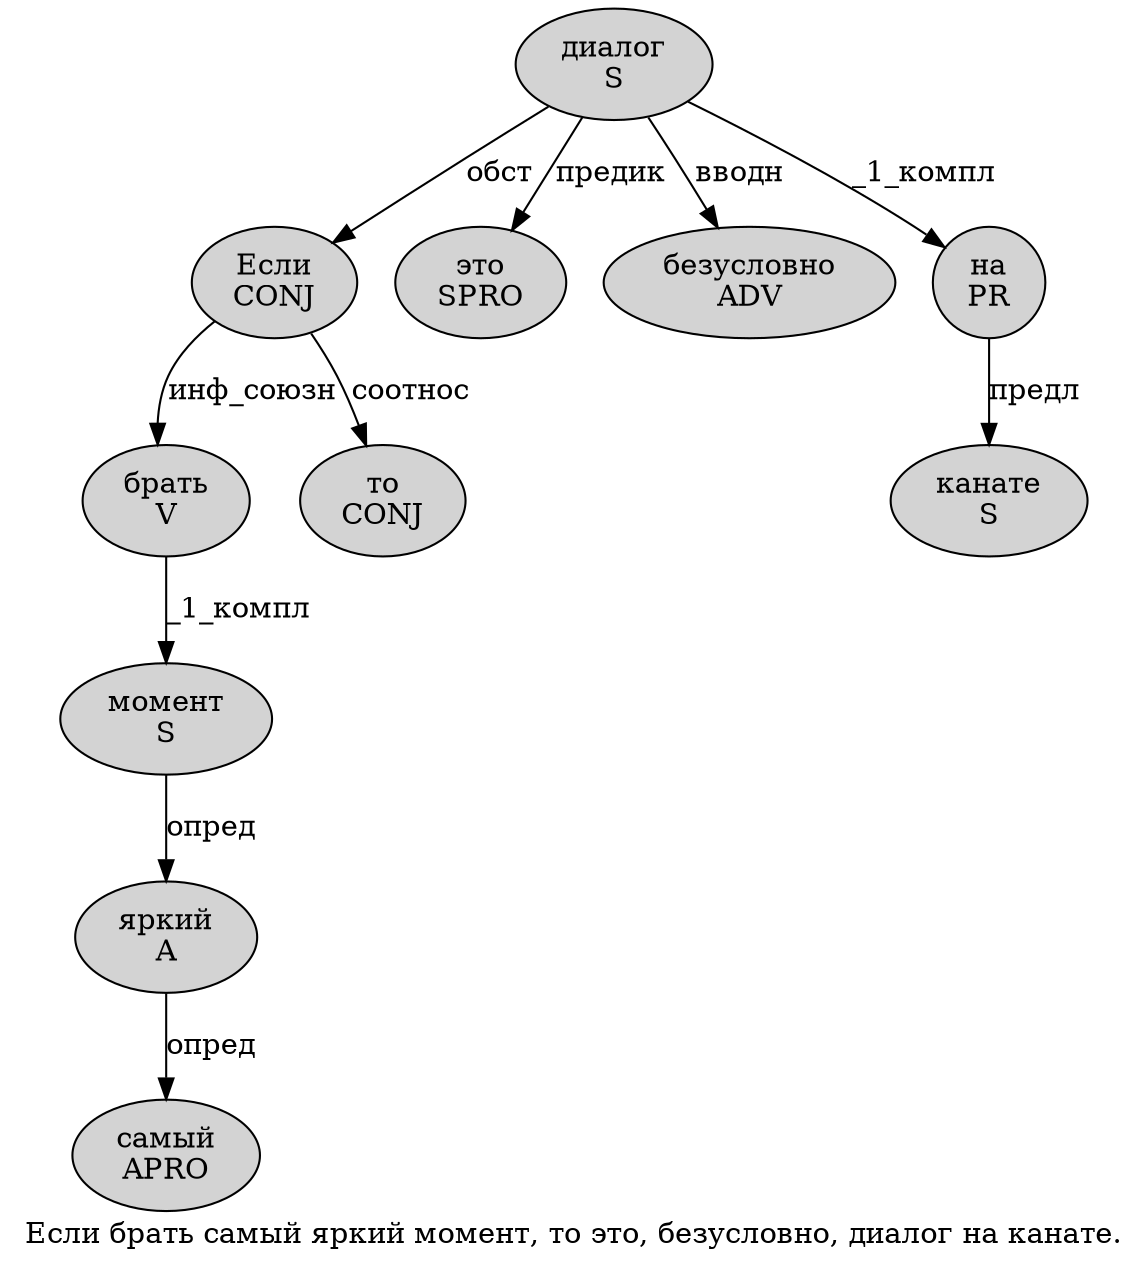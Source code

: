 digraph SENTENCE_3485 {
	graph [label="Если брать самый яркий момент, то это, безусловно, диалог на канате."]
	node [style=filled]
		0 [label="Если
CONJ" color="" fillcolor=lightgray penwidth=1 shape=ellipse]
		1 [label="брать
V" color="" fillcolor=lightgray penwidth=1 shape=ellipse]
		2 [label="самый
APRO" color="" fillcolor=lightgray penwidth=1 shape=ellipse]
		3 [label="яркий
A" color="" fillcolor=lightgray penwidth=1 shape=ellipse]
		4 [label="момент
S" color="" fillcolor=lightgray penwidth=1 shape=ellipse]
		6 [label="то
CONJ" color="" fillcolor=lightgray penwidth=1 shape=ellipse]
		7 [label="это
SPRO" color="" fillcolor=lightgray penwidth=1 shape=ellipse]
		9 [label="безусловно
ADV" color="" fillcolor=lightgray penwidth=1 shape=ellipse]
		11 [label="диалог
S" color="" fillcolor=lightgray penwidth=1 shape=ellipse]
		12 [label="на
PR" color="" fillcolor=lightgray penwidth=1 shape=ellipse]
		13 [label="канате
S" color="" fillcolor=lightgray penwidth=1 shape=ellipse]
			4 -> 3 [label="опред"]
			0 -> 1 [label="инф_союзн"]
			0 -> 6 [label="соотнос"]
			11 -> 0 [label="обст"]
			11 -> 7 [label="предик"]
			11 -> 9 [label="вводн"]
			11 -> 12 [label="_1_компл"]
			1 -> 4 [label="_1_компл"]
			12 -> 13 [label="предл"]
			3 -> 2 [label="опред"]
}